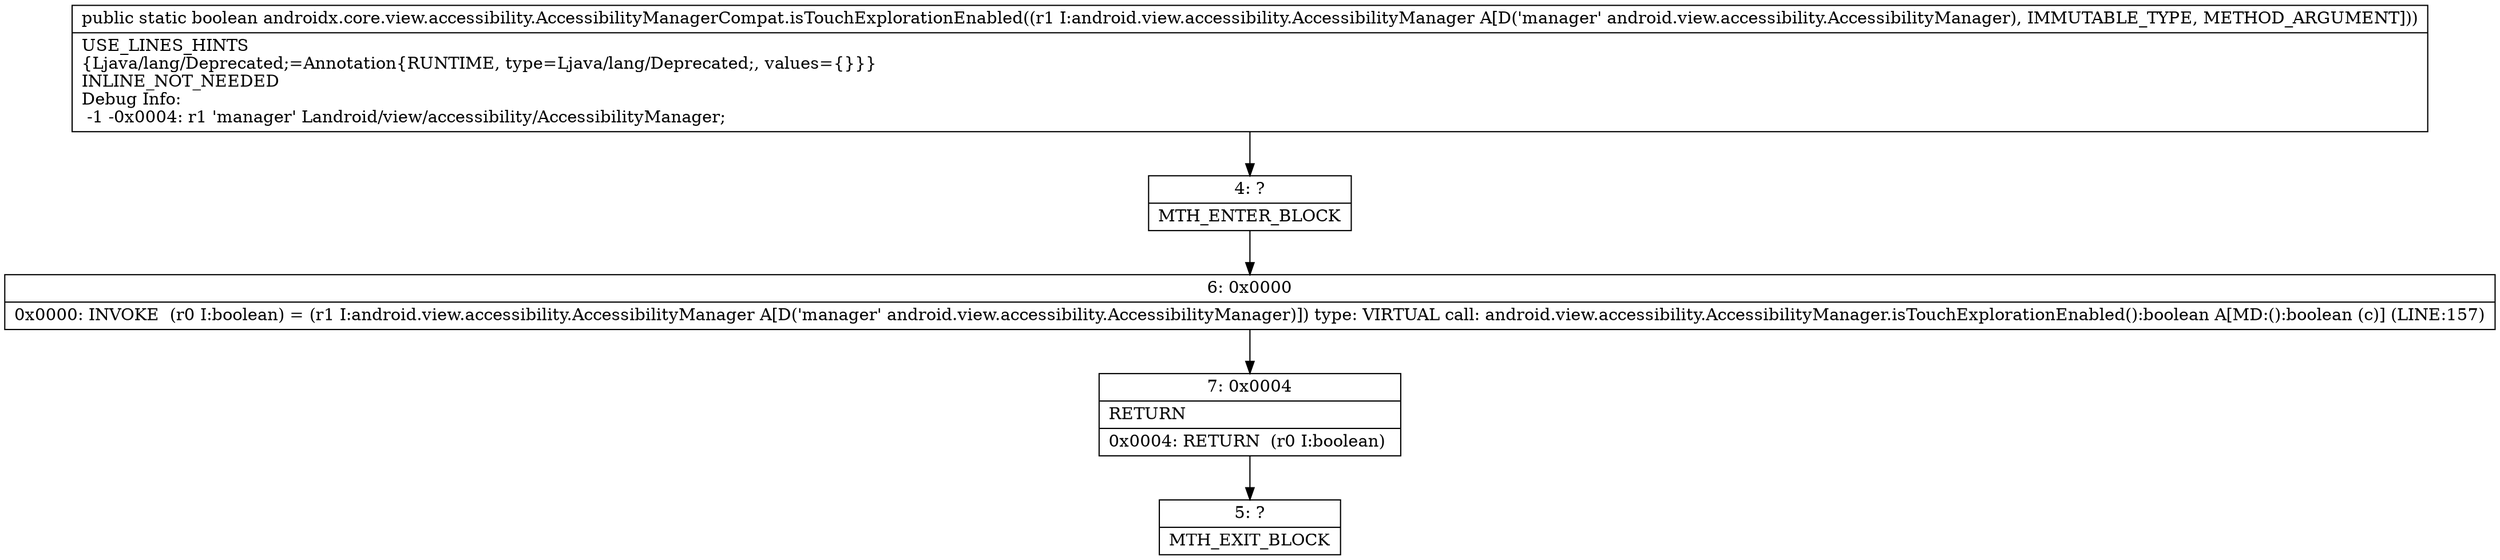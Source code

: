 digraph "CFG forandroidx.core.view.accessibility.AccessibilityManagerCompat.isTouchExplorationEnabled(Landroid\/view\/accessibility\/AccessibilityManager;)Z" {
Node_4 [shape=record,label="{4\:\ ?|MTH_ENTER_BLOCK\l}"];
Node_6 [shape=record,label="{6\:\ 0x0000|0x0000: INVOKE  (r0 I:boolean) = (r1 I:android.view.accessibility.AccessibilityManager A[D('manager' android.view.accessibility.AccessibilityManager)]) type: VIRTUAL call: android.view.accessibility.AccessibilityManager.isTouchExplorationEnabled():boolean A[MD:():boolean (c)] (LINE:157)\l}"];
Node_7 [shape=record,label="{7\:\ 0x0004|RETURN\l|0x0004: RETURN  (r0 I:boolean) \l}"];
Node_5 [shape=record,label="{5\:\ ?|MTH_EXIT_BLOCK\l}"];
MethodNode[shape=record,label="{public static boolean androidx.core.view.accessibility.AccessibilityManagerCompat.isTouchExplorationEnabled((r1 I:android.view.accessibility.AccessibilityManager A[D('manager' android.view.accessibility.AccessibilityManager), IMMUTABLE_TYPE, METHOD_ARGUMENT]))  | USE_LINES_HINTS\l\{Ljava\/lang\/Deprecated;=Annotation\{RUNTIME, type=Ljava\/lang\/Deprecated;, values=\{\}\}\}\lINLINE_NOT_NEEDED\lDebug Info:\l  \-1 \-0x0004: r1 'manager' Landroid\/view\/accessibility\/AccessibilityManager;\l}"];
MethodNode -> Node_4;Node_4 -> Node_6;
Node_6 -> Node_7;
Node_7 -> Node_5;
}

